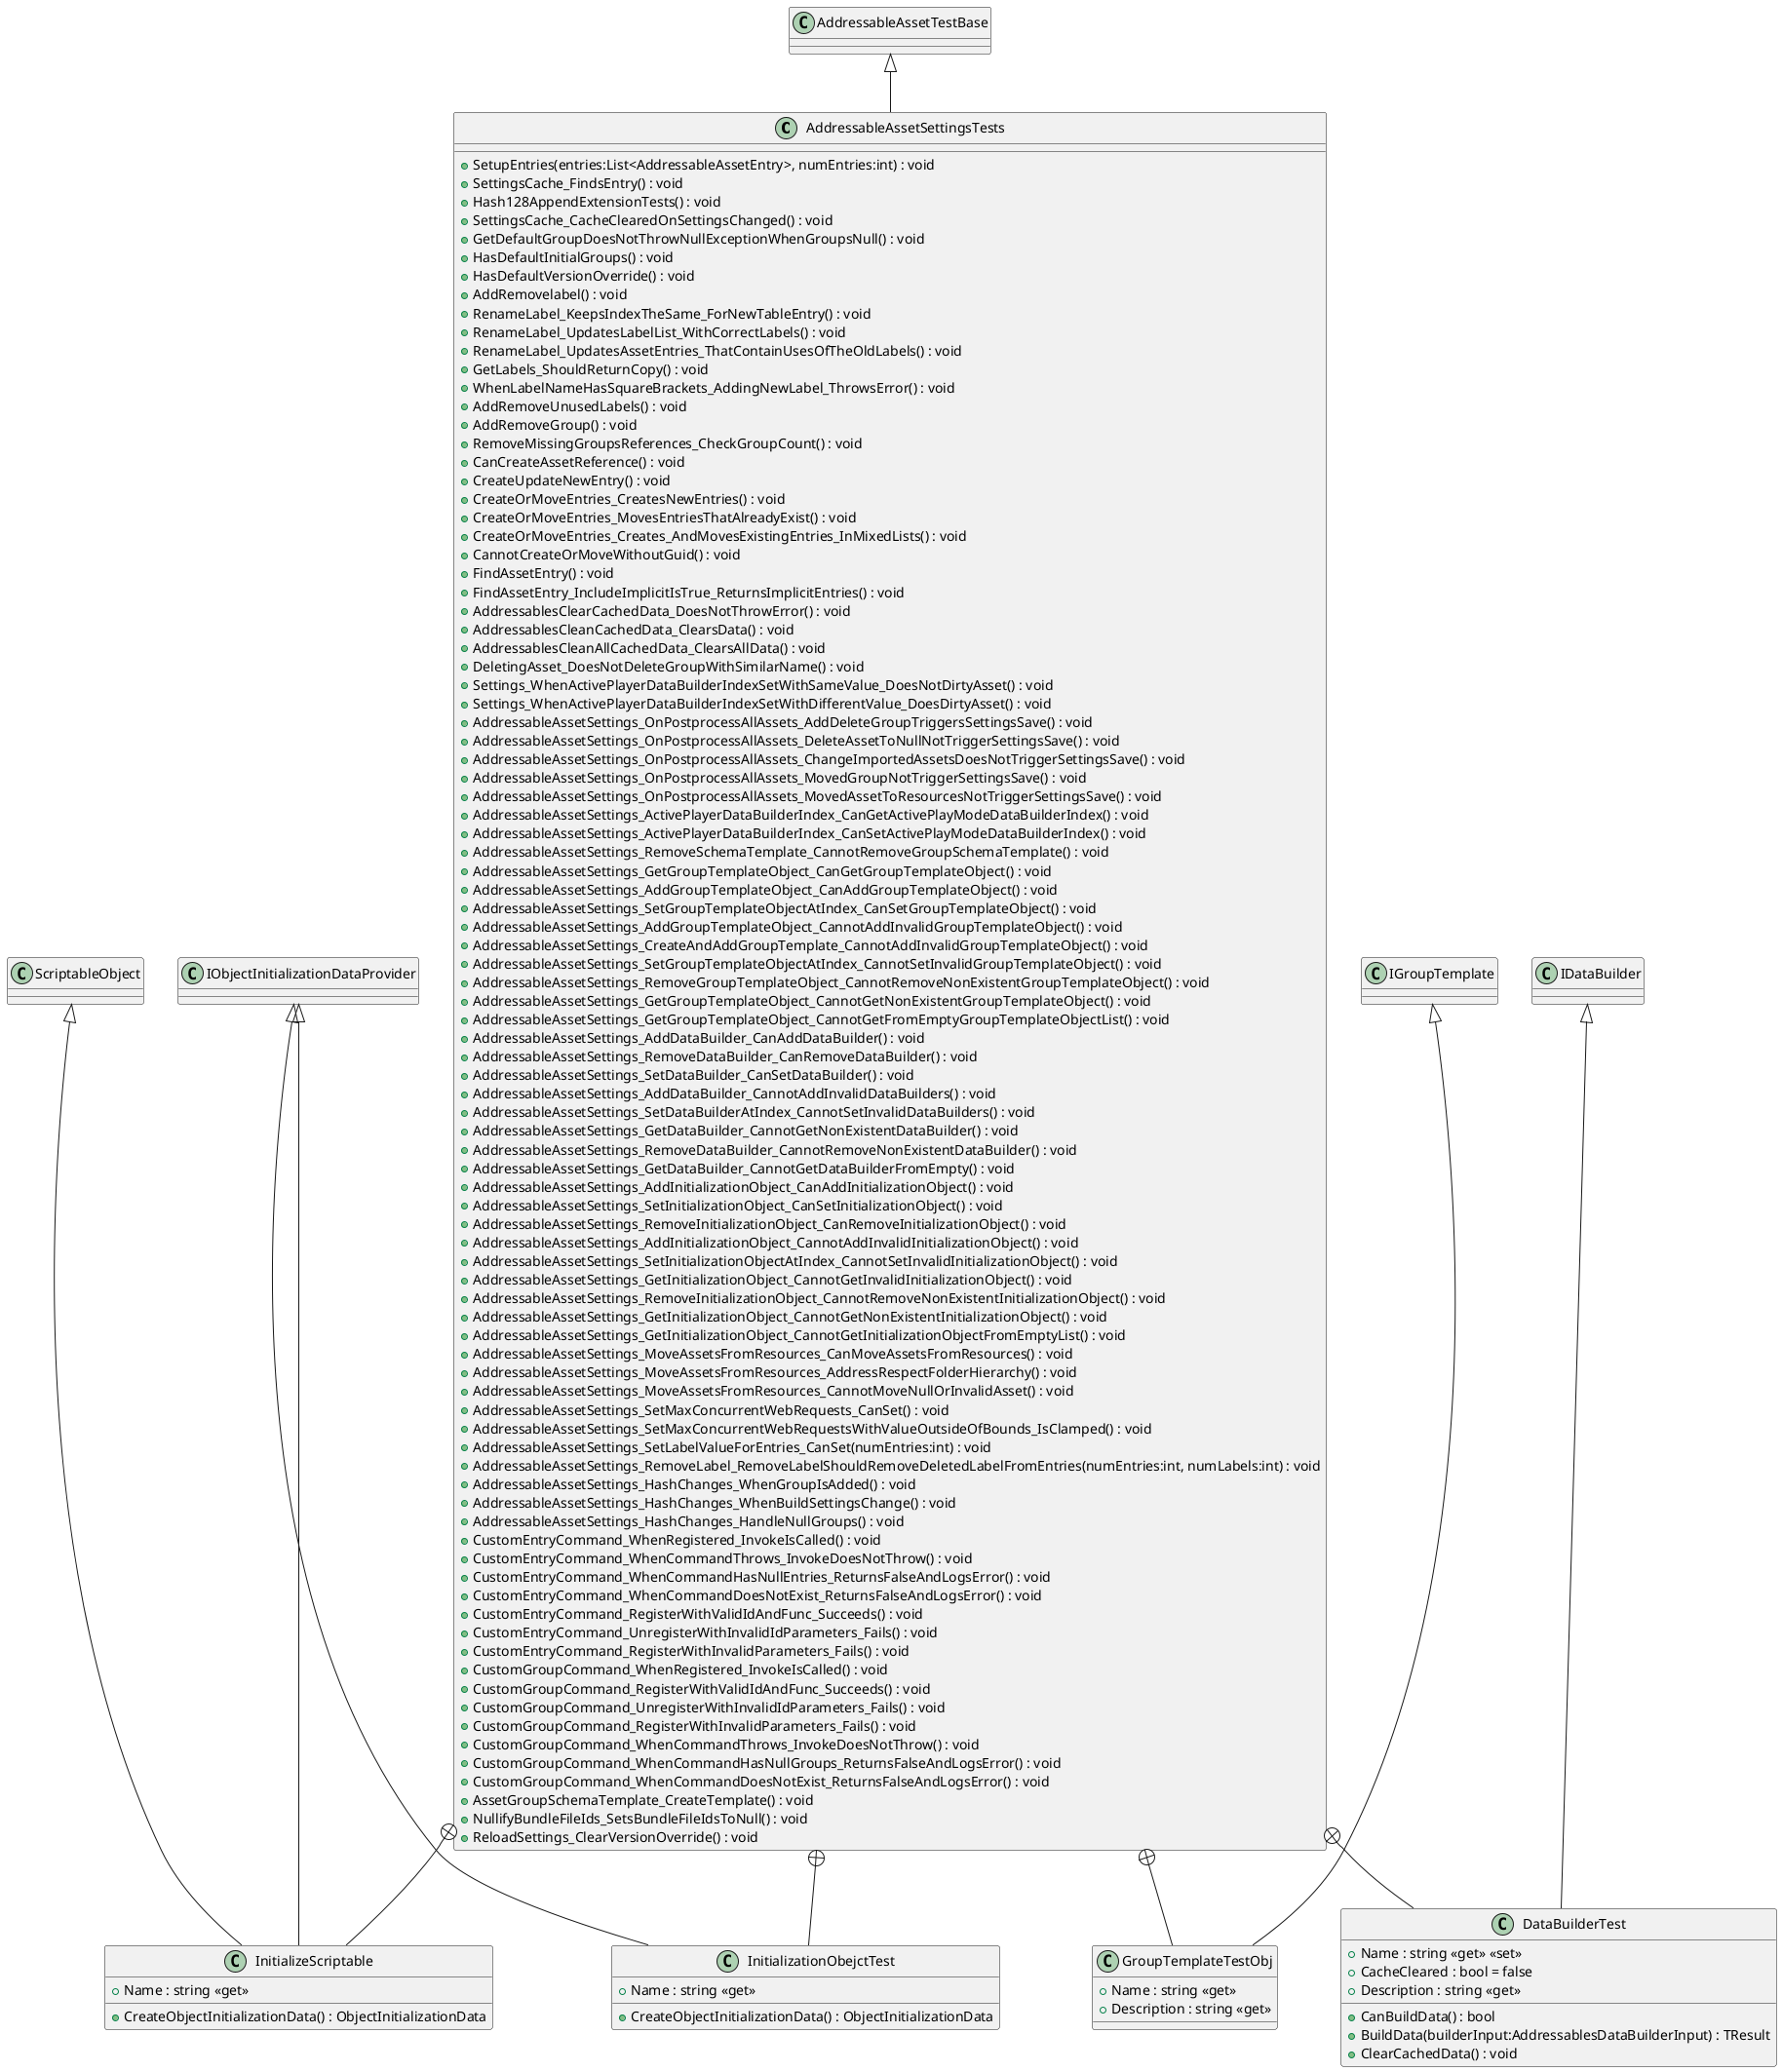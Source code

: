 @startuml
class AddressableAssetSettingsTests {
    + SetupEntries(entries:List<AddressableAssetEntry>, numEntries:int) : void
    + SettingsCache_FindsEntry() : void
    + Hash128AppendExtensionTests() : void
    + SettingsCache_CacheClearedOnSettingsChanged() : void
    + GetDefaultGroupDoesNotThrowNullExceptionWhenGroupsNull() : void
    + HasDefaultInitialGroups() : void
    + HasDefaultVersionOverride() : void
    + AddRemovelabel() : void
    + RenameLabel_KeepsIndexTheSame_ForNewTableEntry() : void
    + RenameLabel_UpdatesLabelList_WithCorrectLabels() : void
    + RenameLabel_UpdatesAssetEntries_ThatContainUsesOfTheOldLabels() : void
    + GetLabels_ShouldReturnCopy() : void
    + WhenLabelNameHasSquareBrackets_AddingNewLabel_ThrowsError() : void
    + AddRemoveUnusedLabels() : void
    + AddRemoveGroup() : void
    + RemoveMissingGroupsReferences_CheckGroupCount() : void
    + CanCreateAssetReference() : void
    + CreateUpdateNewEntry() : void
    + CreateOrMoveEntries_CreatesNewEntries() : void
    + CreateOrMoveEntries_MovesEntriesThatAlreadyExist() : void
    + CreateOrMoveEntries_Creates_AndMovesExistingEntries_InMixedLists() : void
    + CannotCreateOrMoveWithoutGuid() : void
    + FindAssetEntry() : void
    + FindAssetEntry_IncludeImplicitIsTrue_ReturnsImplicitEntries() : void
    + AddressablesClearCachedData_DoesNotThrowError() : void
    + AddressablesCleanCachedData_ClearsData() : void
    + AddressablesCleanAllCachedData_ClearsAllData() : void
    + DeletingAsset_DoesNotDeleteGroupWithSimilarName() : void
    + Settings_WhenActivePlayerDataBuilderIndexSetWithSameValue_DoesNotDirtyAsset() : void
    + Settings_WhenActivePlayerDataBuilderIndexSetWithDifferentValue_DoesDirtyAsset() : void
    + AddressableAssetSettings_OnPostprocessAllAssets_AddDeleteGroupTriggersSettingsSave() : void
    + AddressableAssetSettings_OnPostprocessAllAssets_DeleteAssetToNullNotTriggerSettingsSave() : void
    + AddressableAssetSettings_OnPostprocessAllAssets_ChangeImportedAssetsDoesNotTriggerSettingsSave() : void
    + AddressableAssetSettings_OnPostprocessAllAssets_MovedGroupNotTriggerSettingsSave() : void
    + AddressableAssetSettings_OnPostprocessAllAssets_MovedAssetToResourcesNotTriggerSettingsSave() : void
    + AddressableAssetSettings_ActivePlayerDataBuilderIndex_CanGetActivePlayModeDataBuilderIndex() : void
    + AddressableAssetSettings_ActivePlayerDataBuilderIndex_CanSetActivePlayModeDataBuilderIndex() : void
    + AddressableAssetSettings_RemoveSchemaTemplate_CannotRemoveGroupSchemaTemplate() : void
    + AddressableAssetSettings_GetGroupTemplateObject_CanGetGroupTemplateObject() : void
    + AddressableAssetSettings_AddGroupTemplateObject_CanAddGroupTemplateObject() : void
    + AddressableAssetSettings_SetGroupTemplateObjectAtIndex_CanSetGroupTemplateObject() : void
    + AddressableAssetSettings_AddGroupTemplateObject_CannotAddInvalidGroupTemplateObject() : void
    + AddressableAssetSettings_CreateAndAddGroupTemplate_CannotAddInvalidGroupTemplateObject() : void
    + AddressableAssetSettings_SetGroupTemplateObjectAtIndex_CannotSetInvalidGroupTemplateObject() : void
    + AddressableAssetSettings_RemoveGroupTemplateObject_CannotRemoveNonExistentGroupTemplateObject() : void
    + AddressableAssetSettings_GetGroupTemplateObject_CannotGetNonExistentGroupTemplateObject() : void
    + AddressableAssetSettings_GetGroupTemplateObject_CannotGetFromEmptyGroupTemplateObjectList() : void
    + AddressableAssetSettings_AddDataBuilder_CanAddDataBuilder() : void
    + AddressableAssetSettings_RemoveDataBuilder_CanRemoveDataBuilder() : void
    + AddressableAssetSettings_SetDataBuilder_CanSetDataBuilder() : void
    + AddressableAssetSettings_AddDataBuilder_CannotAddInvalidDataBuilders() : void
    + AddressableAssetSettings_SetDataBuilderAtIndex_CannotSetInvalidDataBuilders() : void
    + AddressableAssetSettings_GetDataBuilder_CannotGetNonExistentDataBuilder() : void
    + AddressableAssetSettings_RemoveDataBuilder_CannotRemoveNonExistentDataBuilder() : void
    + AddressableAssetSettings_GetDataBuilder_CannotGetDataBuilderFromEmpty() : void
    + AddressableAssetSettings_AddInitializationObject_CanAddInitializationObject() : void
    + AddressableAssetSettings_SetInitializationObject_CanSetInitializationObject() : void
    + AddressableAssetSettings_RemoveInitializationObject_CanRemoveInitializationObject() : void
    + AddressableAssetSettings_AddInitializationObject_CannotAddInvalidInitializationObject() : void
    + AddressableAssetSettings_SetInitializationObjectAtIndex_CannotSetInvalidInitializationObject() : void
    + AddressableAssetSettings_GetInitializationObject_CannotGetInvalidInitializationObject() : void
    + AddressableAssetSettings_RemoveInitializationObject_CannotRemoveNonExistentInitializationObject() : void
    + AddressableAssetSettings_GetInitializationObject_CannotGetNonExistentInitializationObject() : void
    + AddressableAssetSettings_GetInitializationObject_CannotGetInitializationObjectFromEmptyList() : void
    + AddressableAssetSettings_MoveAssetsFromResources_CanMoveAssetsFromResources() : void
    + AddressableAssetSettings_MoveAssetsFromResources_AddressRespectFolderHierarchy() : void
    + AddressableAssetSettings_MoveAssetsFromResources_CannotMoveNullOrInvalidAsset() : void
    + AddressableAssetSettings_SetMaxConcurrentWebRequests_CanSet() : void
    + AddressableAssetSettings_SetMaxConcurrentWebRequestsWithValueOutsideOfBounds_IsClamped() : void
    + AddressableAssetSettings_SetLabelValueForEntries_CanSet(numEntries:int) : void
    + AddressableAssetSettings_RemoveLabel_RemoveLabelShouldRemoveDeletedLabelFromEntries(numEntries:int, numLabels:int) : void
    + AddressableAssetSettings_HashChanges_WhenGroupIsAdded() : void
    + AddressableAssetSettings_HashChanges_WhenBuildSettingsChange() : void
    + AddressableAssetSettings_HashChanges_HandleNullGroups() : void
    + CustomEntryCommand_WhenRegistered_InvokeIsCalled() : void
    + CustomEntryCommand_WhenCommandThrows_InvokeDoesNotThrow() : void
    + CustomEntryCommand_WhenCommandHasNullEntries_ReturnsFalseAndLogsError() : void
    + CustomEntryCommand_WhenCommandDoesNotExist_ReturnsFalseAndLogsError() : void
    + CustomEntryCommand_RegisterWithValidIdAndFunc_Succeeds() : void
    + CustomEntryCommand_UnregisterWithInvalidIdParameters_Fails() : void
    + CustomEntryCommand_RegisterWithInvalidParameters_Fails() : void
    + CustomGroupCommand_WhenRegistered_InvokeIsCalled() : void
    + CustomGroupCommand_RegisterWithValidIdAndFunc_Succeeds() : void
    + CustomGroupCommand_UnregisterWithInvalidIdParameters_Fails() : void
    + CustomGroupCommand_RegisterWithInvalidParameters_Fails() : void
    + CustomGroupCommand_WhenCommandThrows_InvokeDoesNotThrow() : void
    + CustomGroupCommand_WhenCommandHasNullGroups_ReturnsFalseAndLogsError() : void
    + CustomGroupCommand_WhenCommandDoesNotExist_ReturnsFalseAndLogsError() : void
    + AssetGroupSchemaTemplate_CreateTemplate() : void
    + NullifyBundleFileIds_SetsBundleFileIdsToNull() : void
    + ReloadSettings_ClearVersionOverride() : void
}
class InitializeScriptable {
    + Name : string <<get>>
    + CreateObjectInitializationData() : ObjectInitializationData
}
class GroupTemplateTestObj {
    + Name : string <<get>>
    + Description : string <<get>>
}
class InitializationObejctTest {
    + Name : string <<get>>
    + CreateObjectInitializationData() : ObjectInitializationData
}
class DataBuilderTest {
    + Name : string <<get>> <<set>>
    + CacheCleared : bool = false
    + CanBuildData() : bool
    + BuildData(builderInput:AddressablesDataBuilderInput) : TResult
    + ClearCachedData() : void
    + Description : string <<get>>
}
AddressableAssetTestBase <|-- AddressableAssetSettingsTests
AddressableAssetSettingsTests +-- InitializeScriptable
ScriptableObject <|-- InitializeScriptable
IObjectInitializationDataProvider <|-- InitializeScriptable
AddressableAssetSettingsTests +-- GroupTemplateTestObj
IGroupTemplate <|-- GroupTemplateTestObj
AddressableAssetSettingsTests +-- InitializationObejctTest
IObjectInitializationDataProvider <|-- InitializationObejctTest
AddressableAssetSettingsTests +-- DataBuilderTest
IDataBuilder <|-- DataBuilderTest
@enduml
